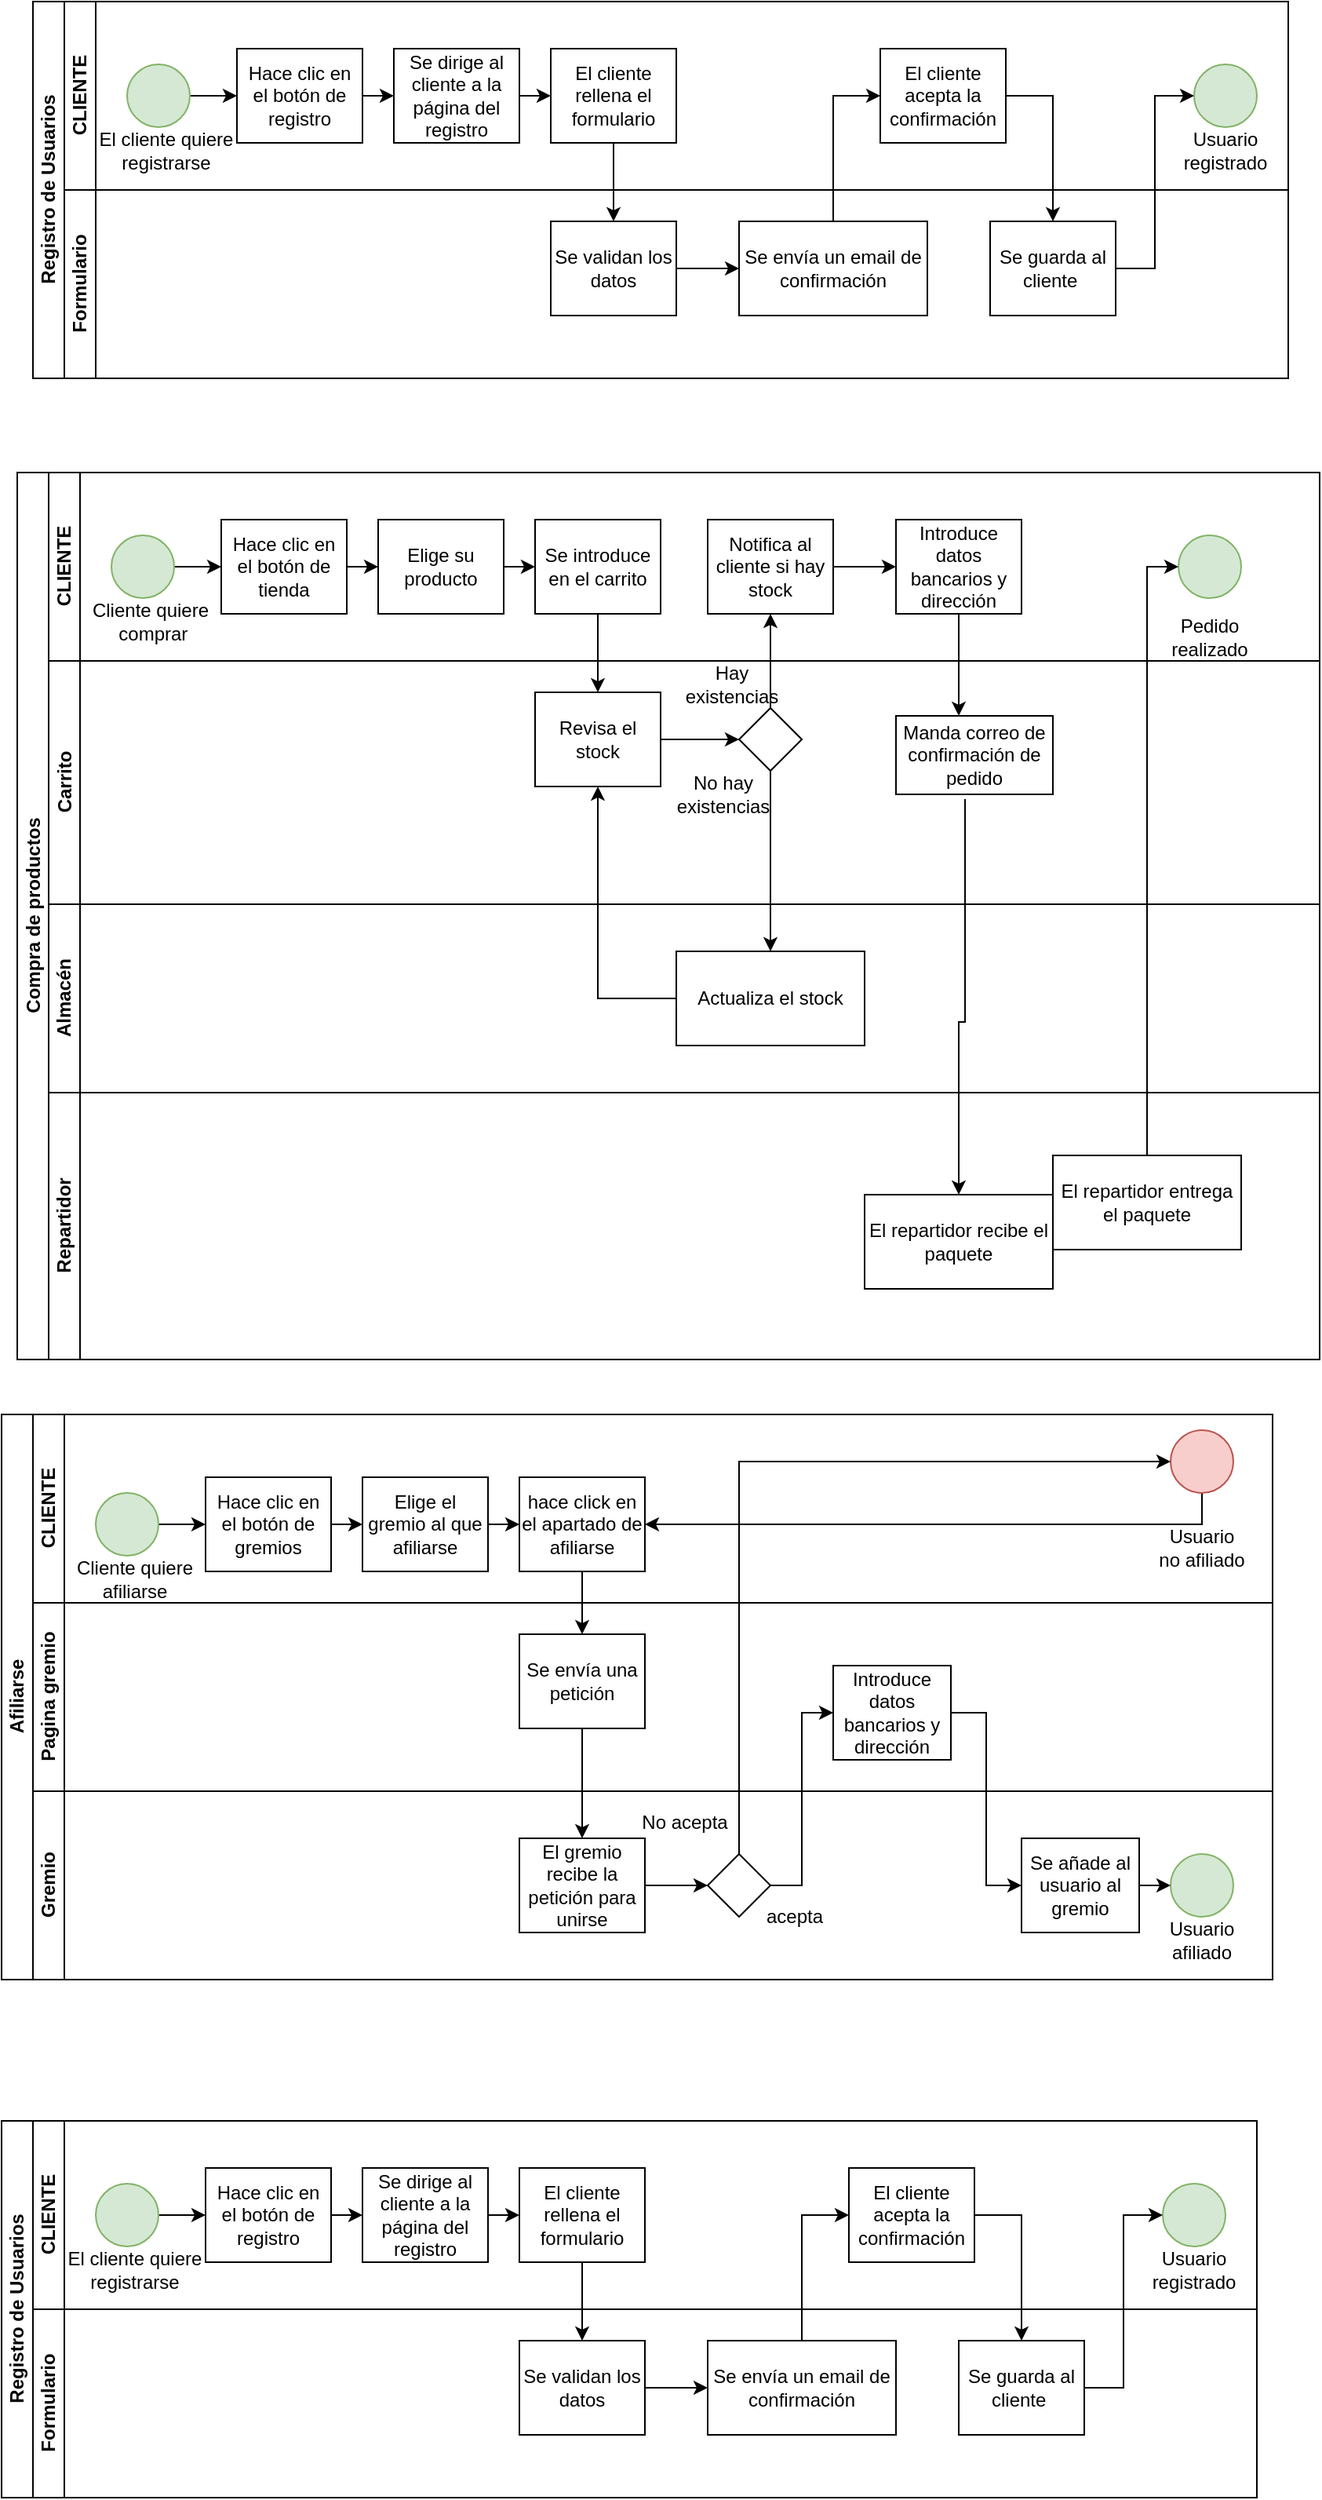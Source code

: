 <mxfile version="18.0.0" type="github"><diagram id="prtHgNgQTEPvFCAcTncT" name="Page-1"><mxGraphModel dx="1422" dy="794" grid="1" gridSize="10" guides="1" tooltips="1" connect="1" arrows="1" fold="1" page="1" pageScale="1" pageWidth="827" pageHeight="1169" math="0" shadow="0"><root><mxCell id="0"/><mxCell id="1" parent="0"/><mxCell id="dNxyNK7c78bLwvsdeMH5-19" value="Registro de Usuarios" style="swimlane;html=1;childLayout=stackLayout;resizeParent=1;resizeParentMax=0;horizontal=0;startSize=20;horizontalStack=0;" parent="1" vertex="1"><mxGeometry x="230" y="130" width="800" height="240" as="geometry"/></mxCell><mxCell id="dNxyNK7c78bLwvsdeMH5-20" value="CLIENTE" style="swimlane;html=1;startSize=20;horizontal=0;" parent="dNxyNK7c78bLwvsdeMH5-19" vertex="1"><mxGeometry x="20" width="780" height="120" as="geometry"/></mxCell><mxCell id="dNxyNK7c78bLwvsdeMH5-25" value="" style="edgeStyle=orthogonalEdgeStyle;rounded=0;orthogonalLoop=1;jettySize=auto;html=1;" parent="dNxyNK7c78bLwvsdeMH5-20" source="dNxyNK7c78bLwvsdeMH5-23" target="dNxyNK7c78bLwvsdeMH5-24" edge="1"><mxGeometry relative="1" as="geometry"/></mxCell><mxCell id="dNxyNK7c78bLwvsdeMH5-23" value="" style="ellipse;whiteSpace=wrap;html=1;fillColor=#d5e8d4;strokeColor=#82b366;" parent="dNxyNK7c78bLwvsdeMH5-20" vertex="1"><mxGeometry x="40" y="40" width="40" height="40" as="geometry"/></mxCell><mxCell id="OFvrjrvto7L5P3AwREQr-15" style="edgeStyle=orthogonalEdgeStyle;rounded=0;orthogonalLoop=1;jettySize=auto;html=1;exitX=1;exitY=0.5;exitDx=0;exitDy=0;entryX=0;entryY=0.5;entryDx=0;entryDy=0;" parent="dNxyNK7c78bLwvsdeMH5-20" source="dNxyNK7c78bLwvsdeMH5-24" target="OFvrjrvto7L5P3AwREQr-13" edge="1"><mxGeometry relative="1" as="geometry"/></mxCell><mxCell id="dNxyNK7c78bLwvsdeMH5-24" value="Hace clic en el botón de registro" style="rounded=0;whiteSpace=wrap;html=1;fontFamily=Helvetica;fontSize=12;fontColor=#000000;align=center;" parent="dNxyNK7c78bLwvsdeMH5-20" vertex="1"><mxGeometry x="110" y="30" width="80" height="60" as="geometry"/></mxCell><mxCell id="dNxyNK7c78bLwvsdeMH5-30" value="El cliente acepta la confirmación" style="rounded=0;whiteSpace=wrap;html=1;fontFamily=Helvetica;fontSize=12;fontColor=#000000;align=center;" parent="dNxyNK7c78bLwvsdeMH5-20" vertex="1"><mxGeometry x="520" y="30" width="80" height="60" as="geometry"/></mxCell><mxCell id="dNxyNK7c78bLwvsdeMH5-32" value="" style="ellipse;whiteSpace=wrap;html=1;fillColor=#d5e8d4;strokeColor=#82b366;" parent="dNxyNK7c78bLwvsdeMH5-20" vertex="1"><mxGeometry x="720" y="40" width="40" height="40" as="geometry"/></mxCell><mxCell id="OFvrjrvto7L5P3AwREQr-1" value="El cliente quiere registrarse" style="text;html=1;strokeColor=none;fillColor=none;align=center;verticalAlign=middle;whiteSpace=wrap;rounded=0;" parent="dNxyNK7c78bLwvsdeMH5-20" vertex="1"><mxGeometry x="10" y="80" width="110" height="30" as="geometry"/></mxCell><mxCell id="OFvrjrvto7L5P3AwREQr-3" value="Usuario registrado" style="text;html=1;strokeColor=none;fillColor=none;align=center;verticalAlign=middle;whiteSpace=wrap;rounded=0;" parent="dNxyNK7c78bLwvsdeMH5-20" vertex="1"><mxGeometry x="710" y="80" width="60" height="30" as="geometry"/></mxCell><mxCell id="OFvrjrvto7L5P3AwREQr-6" value="El cliente rellena el formulario" style="rounded=0;whiteSpace=wrap;html=1;fontFamily=Helvetica;fontSize=12;fontColor=#000000;align=center;" parent="dNxyNK7c78bLwvsdeMH5-20" vertex="1"><mxGeometry x="310" y="30" width="80" height="60" as="geometry"/></mxCell><mxCell id="OFvrjrvto7L5P3AwREQr-14" style="edgeStyle=orthogonalEdgeStyle;rounded=0;orthogonalLoop=1;jettySize=auto;html=1;exitX=1;exitY=0.5;exitDx=0;exitDy=0;entryX=0;entryY=0.5;entryDx=0;entryDy=0;" parent="dNxyNK7c78bLwvsdeMH5-20" source="OFvrjrvto7L5P3AwREQr-13" target="OFvrjrvto7L5P3AwREQr-6" edge="1"><mxGeometry relative="1" as="geometry"/></mxCell><mxCell id="OFvrjrvto7L5P3AwREQr-13" value="Se dirige al cliente a la página del registro" style="rounded=0;whiteSpace=wrap;html=1;fontFamily=Helvetica;fontSize=12;fontColor=#000000;align=center;" parent="dNxyNK7c78bLwvsdeMH5-20" vertex="1"><mxGeometry x="210" y="30" width="80" height="60" as="geometry"/></mxCell><mxCell id="dNxyNK7c78bLwvsdeMH5-21" value="Formulario" style="swimlane;html=1;startSize=20;horizontal=0;" parent="dNxyNK7c78bLwvsdeMH5-19" vertex="1"><mxGeometry x="20" y="120" width="780" height="120" as="geometry"/></mxCell><mxCell id="dNxyNK7c78bLwvsdeMH5-29" value="" style="edgeStyle=orthogonalEdgeStyle;rounded=0;orthogonalLoop=1;jettySize=auto;html=1;endArrow=classic;endFill=1;entryX=0;entryY=0.5;entryDx=0;entryDy=0;" parent="dNxyNK7c78bLwvsdeMH5-21" source="dNxyNK7c78bLwvsdeMH5-26" target="OFvrjrvto7L5P3AwREQr-2" edge="1"><mxGeometry relative="1" as="geometry"><mxPoint x="250" y="60" as="targetPoint"/><Array as="points"/></mxGeometry></mxCell><mxCell id="dNxyNK7c78bLwvsdeMH5-26" value="Se validan los datos" style="rounded=0;whiteSpace=wrap;html=1;fontFamily=Helvetica;fontSize=12;fontColor=#000000;align=center;" parent="dNxyNK7c78bLwvsdeMH5-21" vertex="1"><mxGeometry x="310" y="20" width="80" height="60" as="geometry"/></mxCell><mxCell id="OFvrjrvto7L5P3AwREQr-2" value="Se envía un email de confirmación" style="rounded=0;whiteSpace=wrap;html=1;" parent="dNxyNK7c78bLwvsdeMH5-21" vertex="1"><mxGeometry x="430" y="20" width="120" height="60" as="geometry"/></mxCell><mxCell id="OFvrjrvto7L5P3AwREQr-5" value="Se guarda al cliente&amp;nbsp;" style="rounded=0;whiteSpace=wrap;html=1;fontFamily=Helvetica;fontSize=12;fontColor=#000000;align=center;" parent="dNxyNK7c78bLwvsdeMH5-21" vertex="1"><mxGeometry x="590" y="20" width="80" height="60" as="geometry"/></mxCell><mxCell id="OFvrjrvto7L5P3AwREQr-11" style="edgeStyle=orthogonalEdgeStyle;rounded=0;orthogonalLoop=1;jettySize=auto;html=1;exitX=0.5;exitY=1;exitDx=0;exitDy=0;entryX=0.5;entryY=0;entryDx=0;entryDy=0;" parent="dNxyNK7c78bLwvsdeMH5-19" source="OFvrjrvto7L5P3AwREQr-6" target="dNxyNK7c78bLwvsdeMH5-26" edge="1"><mxGeometry relative="1" as="geometry"/></mxCell><mxCell id="OFvrjrvto7L5P3AwREQr-8" style="edgeStyle=orthogonalEdgeStyle;rounded=0;orthogonalLoop=1;jettySize=auto;html=1;exitX=1;exitY=0.5;exitDx=0;exitDy=0;entryX=0;entryY=0.5;entryDx=0;entryDy=0;" parent="dNxyNK7c78bLwvsdeMH5-19" source="OFvrjrvto7L5P3AwREQr-5" target="dNxyNK7c78bLwvsdeMH5-32" edge="1"><mxGeometry relative="1" as="geometry"/></mxCell><mxCell id="OFvrjrvto7L5P3AwREQr-16" style="edgeStyle=orthogonalEdgeStyle;rounded=0;orthogonalLoop=1;jettySize=auto;html=1;exitX=1;exitY=0.5;exitDx=0;exitDy=0;entryX=0.5;entryY=0;entryDx=0;entryDy=0;" parent="dNxyNK7c78bLwvsdeMH5-19" source="dNxyNK7c78bLwvsdeMH5-30" target="OFvrjrvto7L5P3AwREQr-5" edge="1"><mxGeometry relative="1" as="geometry"/></mxCell><mxCell id="OFvrjrvto7L5P3AwREQr-18" style="edgeStyle=orthogonalEdgeStyle;rounded=0;orthogonalLoop=1;jettySize=auto;html=1;exitX=0.5;exitY=0;exitDx=0;exitDy=0;entryX=0;entryY=0.5;entryDx=0;entryDy=0;" parent="dNxyNK7c78bLwvsdeMH5-19" source="OFvrjrvto7L5P3AwREQr-2" target="dNxyNK7c78bLwvsdeMH5-30" edge="1"><mxGeometry relative="1" as="geometry"/></mxCell><mxCell id="OFvrjrvto7L5P3AwREQr-19" value="Compra de productos" style="swimlane;html=1;childLayout=stackLayout;resizeParent=1;resizeParentMax=0;horizontal=0;startSize=20;horizontalStack=0;sketch=0;shadow=0;strokeWidth=1;" parent="1" vertex="1"><mxGeometry x="220" y="430" width="830" height="565" as="geometry"/></mxCell><mxCell id="OFvrjrvto7L5P3AwREQr-20" value="CLIENTE" style="swimlane;html=1;startSize=20;horizontal=0;sketch=0;shadow=0;strokeWidth=1;" parent="OFvrjrvto7L5P3AwREQr-19" vertex="1"><mxGeometry x="20" width="810" height="120" as="geometry"/></mxCell><mxCell id="OFvrjrvto7L5P3AwREQr-21" value="" style="edgeStyle=orthogonalEdgeStyle;rounded=0;orthogonalLoop=1;jettySize=auto;html=1;sketch=0;shadow=0;strokeWidth=1;" parent="OFvrjrvto7L5P3AwREQr-20" source="OFvrjrvto7L5P3AwREQr-22" target="OFvrjrvto7L5P3AwREQr-24" edge="1"><mxGeometry relative="1" as="geometry"/></mxCell><mxCell id="OFvrjrvto7L5P3AwREQr-22" value="" style="ellipse;whiteSpace=wrap;html=1;sketch=0;shadow=0;strokeWidth=1;fillColor=#d5e8d4;strokeColor=#82b366;" parent="OFvrjrvto7L5P3AwREQr-20" vertex="1"><mxGeometry x="40" y="40" width="40" height="40" as="geometry"/></mxCell><mxCell id="OFvrjrvto7L5P3AwREQr-23" style="edgeStyle=orthogonalEdgeStyle;rounded=0;orthogonalLoop=1;jettySize=auto;html=1;exitX=1;exitY=0.5;exitDx=0;exitDy=0;entryX=0;entryY=0.5;entryDx=0;entryDy=0;sketch=0;shadow=0;strokeWidth=1;" parent="OFvrjrvto7L5P3AwREQr-20" source="OFvrjrvto7L5P3AwREQr-24" target="OFvrjrvto7L5P3AwREQr-31" edge="1"><mxGeometry relative="1" as="geometry"/></mxCell><mxCell id="OFvrjrvto7L5P3AwREQr-24" value="Hace clic en el botón de tienda" style="rounded=0;whiteSpace=wrap;html=1;fontFamily=Helvetica;fontSize=12;fontColor=#000000;align=center;sketch=0;shadow=0;strokeWidth=1;" parent="OFvrjrvto7L5P3AwREQr-20" vertex="1"><mxGeometry x="110" y="30" width="80" height="60" as="geometry"/></mxCell><mxCell id="OFvrjrvto7L5P3AwREQr-54" style="edgeStyle=orthogonalEdgeStyle;rounded=0;orthogonalLoop=1;jettySize=auto;html=1;entryX=0;entryY=0.5;entryDx=0;entryDy=0;sketch=0;shadow=0;strokeWidth=1;" parent="OFvrjrvto7L5P3AwREQr-20" source="OFvrjrvto7L5P3AwREQr-25" target="OFvrjrvto7L5P3AwREQr-53" edge="1"><mxGeometry relative="1" as="geometry"/></mxCell><mxCell id="OFvrjrvto7L5P3AwREQr-25" value="Notifica al cliente si hay stock" style="rounded=0;whiteSpace=wrap;html=1;fontFamily=Helvetica;fontSize=12;fontColor=#000000;align=center;sketch=0;shadow=0;strokeWidth=1;" parent="OFvrjrvto7L5P3AwREQr-20" vertex="1"><mxGeometry x="420" y="30" width="80" height="60" as="geometry"/></mxCell><mxCell id="OFvrjrvto7L5P3AwREQr-26" value="" style="ellipse;whiteSpace=wrap;html=1;sketch=0;shadow=0;strokeWidth=1;fillColor=#d5e8d4;strokeColor=#82b366;" parent="OFvrjrvto7L5P3AwREQr-20" vertex="1"><mxGeometry x="720" y="40" width="40" height="40" as="geometry"/></mxCell><mxCell id="OFvrjrvto7L5P3AwREQr-27" value="Cliente quiere&lt;br&gt;&amp;nbsp;comprar" style="text;html=1;strokeColor=none;fillColor=none;align=center;verticalAlign=middle;whiteSpace=wrap;rounded=0;sketch=0;shadow=0;strokeWidth=1;" parent="OFvrjrvto7L5P3AwREQr-20" vertex="1"><mxGeometry x="10" y="80" width="110" height="30" as="geometry"/></mxCell><mxCell id="OFvrjrvto7L5P3AwREQr-28" value="Pedido realizado" style="text;html=1;strokeColor=none;fillColor=none;align=center;verticalAlign=middle;whiteSpace=wrap;rounded=0;sketch=0;shadow=0;strokeWidth=1;" parent="OFvrjrvto7L5P3AwREQr-20" vertex="1"><mxGeometry x="710" y="90" width="60" height="30" as="geometry"/></mxCell><mxCell id="OFvrjrvto7L5P3AwREQr-29" value="Se introduce en el carrito" style="rounded=0;whiteSpace=wrap;html=1;fontFamily=Helvetica;fontSize=12;fontColor=#000000;align=center;sketch=0;shadow=0;strokeWidth=1;" parent="OFvrjrvto7L5P3AwREQr-20" vertex="1"><mxGeometry x="310" y="30" width="80" height="60" as="geometry"/></mxCell><mxCell id="OFvrjrvto7L5P3AwREQr-30" style="edgeStyle=orthogonalEdgeStyle;rounded=0;orthogonalLoop=1;jettySize=auto;html=1;exitX=1;exitY=0.5;exitDx=0;exitDy=0;entryX=0;entryY=0.5;entryDx=0;entryDy=0;sketch=0;shadow=0;strokeWidth=1;" parent="OFvrjrvto7L5P3AwREQr-20" source="OFvrjrvto7L5P3AwREQr-31" target="OFvrjrvto7L5P3AwREQr-29" edge="1"><mxGeometry relative="1" as="geometry"/></mxCell><mxCell id="OFvrjrvto7L5P3AwREQr-31" value="Elige su producto" style="rounded=0;whiteSpace=wrap;html=1;fontFamily=Helvetica;fontSize=12;fontColor=#000000;align=center;sketch=0;shadow=0;strokeWidth=1;" parent="OFvrjrvto7L5P3AwREQr-20" vertex="1"><mxGeometry x="210" y="30" width="80" height="60" as="geometry"/></mxCell><mxCell id="OFvrjrvto7L5P3AwREQr-53" value="Introduce datos bancarios y dirección" style="rounded=0;whiteSpace=wrap;html=1;sketch=0;shadow=0;strokeWidth=1;" parent="OFvrjrvto7L5P3AwREQr-20" vertex="1"><mxGeometry x="540" y="30" width="80" height="60" as="geometry"/></mxCell><mxCell id="OFvrjrvto7L5P3AwREQr-41" value="Carrito" style="swimlane;html=1;startSize=20;horizontal=0;sketch=0;shadow=0;strokeWidth=1;" parent="OFvrjrvto7L5P3AwREQr-19" vertex="1"><mxGeometry x="20" y="120" width="810" height="155" as="geometry"/></mxCell><mxCell id="OFvrjrvto7L5P3AwREQr-49" style="edgeStyle=orthogonalEdgeStyle;rounded=0;orthogonalLoop=1;jettySize=auto;html=1;entryX=0;entryY=0.5;entryDx=0;entryDy=0;sketch=0;shadow=0;strokeWidth=1;" parent="OFvrjrvto7L5P3AwREQr-41" source="OFvrjrvto7L5P3AwREQr-43" target="OFvrjrvto7L5P3AwREQr-48" edge="1"><mxGeometry relative="1" as="geometry"/></mxCell><mxCell id="OFvrjrvto7L5P3AwREQr-43" value="Revisa el stock" style="rounded=0;whiteSpace=wrap;html=1;fontFamily=Helvetica;fontSize=12;fontColor=#000000;align=center;sketch=0;shadow=0;strokeWidth=1;" parent="OFvrjrvto7L5P3AwREQr-41" vertex="1"><mxGeometry x="310" y="20" width="80" height="60" as="geometry"/></mxCell><mxCell id="OFvrjrvto7L5P3AwREQr-48" value="" style="rhombus;whiteSpace=wrap;html=1;sketch=0;shadow=0;strokeWidth=1;" parent="OFvrjrvto7L5P3AwREQr-41" vertex="1"><mxGeometry x="440" y="30" width="40" height="40" as="geometry"/></mxCell><mxCell id="OFvrjrvto7L5P3AwREQr-55" value="Manda correo de confirmación de pedido" style="rounded=0;whiteSpace=wrap;html=1;sketch=0;shadow=0;strokeWidth=1;" parent="OFvrjrvto7L5P3AwREQr-41" vertex="1"><mxGeometry x="540" y="35" width="100" height="50" as="geometry"/></mxCell><mxCell id="_csVhr9UWHXEVKW7v5v0-3" value="Hay &lt;br&gt;existencias" style="text;html=1;align=center;verticalAlign=middle;resizable=0;points=[];autosize=1;strokeColor=none;fillColor=none;sketch=0;shadow=0;strokeWidth=1;" vertex="1" parent="OFvrjrvto7L5P3AwREQr-41"><mxGeometry x="400" width="70" height="30" as="geometry"/></mxCell><mxCell id="_csVhr9UWHXEVKW7v5v0-4" value="No hay&lt;br&gt;existencias" style="text;html=1;strokeColor=none;fillColor=none;align=center;verticalAlign=middle;whiteSpace=wrap;rounded=0;sketch=0;shadow=0;strokeWidth=1;" vertex="1" parent="OFvrjrvto7L5P3AwREQr-41"><mxGeometry x="400" y="70" width="60" height="30" as="geometry"/></mxCell><mxCell id="_csVhr9UWHXEVKW7v5v0-1" value="Almacén" style="swimlane;html=1;startSize=20;horizontal=0;sketch=0;shadow=0;strokeWidth=1;" vertex="1" parent="OFvrjrvto7L5P3AwREQr-19"><mxGeometry x="20" y="275" width="810" height="120" as="geometry"/></mxCell><mxCell id="OFvrjrvto7L5P3AwREQr-35" value="Actualiza el stock" style="rounded=0;whiteSpace=wrap;html=1;sketch=0;shadow=0;strokeWidth=1;" parent="_csVhr9UWHXEVKW7v5v0-1" vertex="1"><mxGeometry x="400" y="30" width="120" height="60" as="geometry"/></mxCell><mxCell id="OFvrjrvto7L5P3AwREQr-47" style="edgeStyle=orthogonalEdgeStyle;rounded=0;orthogonalLoop=1;jettySize=auto;html=1;exitX=0.5;exitY=1;exitDx=0;exitDy=0;entryX=0.5;entryY=0;entryDx=0;entryDy=0;sketch=0;shadow=0;strokeWidth=1;" parent="OFvrjrvto7L5P3AwREQr-19" source="OFvrjrvto7L5P3AwREQr-29" target="OFvrjrvto7L5P3AwREQr-43" edge="1"><mxGeometry relative="1" as="geometry"/></mxCell><mxCell id="OFvrjrvto7L5P3AwREQr-51" style="edgeStyle=orthogonalEdgeStyle;rounded=0;orthogonalLoop=1;jettySize=auto;html=1;entryX=0.5;entryY=1;entryDx=0;entryDy=0;sketch=0;shadow=0;strokeWidth=1;" parent="OFvrjrvto7L5P3AwREQr-19" source="OFvrjrvto7L5P3AwREQr-48" target="OFvrjrvto7L5P3AwREQr-25" edge="1"><mxGeometry relative="1" as="geometry"/></mxCell><mxCell id="OFvrjrvto7L5P3AwREQr-52" style="edgeStyle=orthogonalEdgeStyle;rounded=0;orthogonalLoop=1;jettySize=auto;html=1;entryX=0.5;entryY=0;entryDx=0;entryDy=0;sketch=0;shadow=0;strokeWidth=1;" parent="OFvrjrvto7L5P3AwREQr-19" source="OFvrjrvto7L5P3AwREQr-48" target="OFvrjrvto7L5P3AwREQr-35" edge="1"><mxGeometry relative="1" as="geometry"><mxPoint x="480" y="230" as="targetPoint"/></mxGeometry></mxCell><mxCell id="OFvrjrvto7L5P3AwREQr-56" style="edgeStyle=orthogonalEdgeStyle;rounded=0;orthogonalLoop=1;jettySize=auto;html=1;entryX=0.4;entryY=0;entryDx=0;entryDy=0;entryPerimeter=0;sketch=0;shadow=0;strokeWidth=1;" parent="OFvrjrvto7L5P3AwREQr-19" source="OFvrjrvto7L5P3AwREQr-53" target="OFvrjrvto7L5P3AwREQr-55" edge="1"><mxGeometry relative="1" as="geometry"/></mxCell><mxCell id="_csVhr9UWHXEVKW7v5v0-6" style="edgeStyle=orthogonalEdgeStyle;rounded=0;orthogonalLoop=1;jettySize=auto;html=1;exitX=0.44;exitY=1.06;exitDx=0;exitDy=0;exitPerimeter=0;sketch=0;shadow=0;strokeWidth=1;entryX=0.5;entryY=0;entryDx=0;entryDy=0;" edge="1" parent="OFvrjrvto7L5P3AwREQr-19" source="OFvrjrvto7L5P3AwREQr-55" target="_csVhr9UWHXEVKW7v5v0-5"><mxGeometry relative="1" as="geometry"><mxPoint x="520" y="460" as="targetPoint"/><Array as="points"><mxPoint x="604" y="350"/><mxPoint x="600" y="350"/><mxPoint x="600" y="450"/></Array></mxGeometry></mxCell><mxCell id="_csVhr9UWHXEVKW7v5v0-11" style="edgeStyle=orthogonalEdgeStyle;rounded=0;orthogonalLoop=1;jettySize=auto;html=1;exitX=0.5;exitY=0;exitDx=0;exitDy=0;entryX=0;entryY=0.5;entryDx=0;entryDy=0;sketch=0;shadow=0;strokeWidth=1;" edge="1" parent="OFvrjrvto7L5P3AwREQr-19" source="_csVhr9UWHXEVKW7v5v0-7" target="OFvrjrvto7L5P3AwREQr-26"><mxGeometry relative="1" as="geometry"/></mxCell><mxCell id="_csVhr9UWHXEVKW7v5v0-13" style="edgeStyle=orthogonalEdgeStyle;rounded=0;orthogonalLoop=1;jettySize=auto;html=1;exitX=0;exitY=0.5;exitDx=0;exitDy=0;entryX=0.5;entryY=1;entryDx=0;entryDy=0;sketch=0;shadow=0;strokeWidth=1;" edge="1" parent="OFvrjrvto7L5P3AwREQr-19" source="OFvrjrvto7L5P3AwREQr-35" target="OFvrjrvto7L5P3AwREQr-43"><mxGeometry relative="1" as="geometry"/></mxCell><mxCell id="OFvrjrvto7L5P3AwREQr-32" value="Repartidor" style="swimlane;html=1;startSize=20;horizontal=0;sketch=0;shadow=0;strokeWidth=1;" parent="OFvrjrvto7L5P3AwREQr-19" vertex="1"><mxGeometry x="20" y="395" width="810" height="170" as="geometry"/></mxCell><mxCell id="_csVhr9UWHXEVKW7v5v0-8" style="edgeStyle=orthogonalEdgeStyle;rounded=0;orthogonalLoop=1;jettySize=auto;html=1;exitX=1;exitY=0.5;exitDx=0;exitDy=0;entryX=0;entryY=0.5;entryDx=0;entryDy=0;sketch=0;shadow=0;strokeWidth=1;" edge="1" parent="OFvrjrvto7L5P3AwREQr-32" source="_csVhr9UWHXEVKW7v5v0-5" target="_csVhr9UWHXEVKW7v5v0-7"><mxGeometry relative="1" as="geometry"/></mxCell><mxCell id="_csVhr9UWHXEVKW7v5v0-5" value="El repartidor recibe el paquete" style="rounded=0;whiteSpace=wrap;html=1;sketch=0;shadow=0;strokeWidth=1;" vertex="1" parent="OFvrjrvto7L5P3AwREQr-32"><mxGeometry x="520" y="65" width="120" height="60" as="geometry"/></mxCell><mxCell id="_csVhr9UWHXEVKW7v5v0-7" value="El repartidor entrega el paquete" style="rounded=0;whiteSpace=wrap;html=1;sketch=0;shadow=0;strokeWidth=1;" vertex="1" parent="OFvrjrvto7L5P3AwREQr-32"><mxGeometry x="640" y="40" width="120" height="60" as="geometry"/></mxCell><mxCell id="_csVhr9UWHXEVKW7v5v0-14" value="Afiliarse" style="swimlane;html=1;childLayout=stackLayout;resizeParent=1;resizeParentMax=0;horizontal=0;startSize=20;horizontalStack=0;" vertex="1" parent="1"><mxGeometry x="210" y="1030" width="810" height="360" as="geometry"/></mxCell><mxCell id="_csVhr9UWHXEVKW7v5v0-15" value="CLIENTE" style="swimlane;html=1;startSize=20;horizontal=0;" vertex="1" parent="_csVhr9UWHXEVKW7v5v0-14"><mxGeometry x="20" width="790" height="120" as="geometry"/></mxCell><mxCell id="_csVhr9UWHXEVKW7v5v0-16" value="" style="edgeStyle=orthogonalEdgeStyle;rounded=0;orthogonalLoop=1;jettySize=auto;html=1;" edge="1" parent="_csVhr9UWHXEVKW7v5v0-15" source="_csVhr9UWHXEVKW7v5v0-17" target="_csVhr9UWHXEVKW7v5v0-19"><mxGeometry relative="1" as="geometry"/></mxCell><mxCell id="_csVhr9UWHXEVKW7v5v0-17" value="" style="ellipse;whiteSpace=wrap;html=1;fillColor=#d5e8d4;strokeColor=#82b366;" vertex="1" parent="_csVhr9UWHXEVKW7v5v0-15"><mxGeometry x="40" y="50" width="40" height="40" as="geometry"/></mxCell><mxCell id="_csVhr9UWHXEVKW7v5v0-18" style="edgeStyle=orthogonalEdgeStyle;rounded=0;orthogonalLoop=1;jettySize=auto;html=1;exitX=1;exitY=0.5;exitDx=0;exitDy=0;entryX=0;entryY=0.5;entryDx=0;entryDy=0;" edge="1" parent="_csVhr9UWHXEVKW7v5v0-15" source="_csVhr9UWHXEVKW7v5v0-19" target="_csVhr9UWHXEVKW7v5v0-27"><mxGeometry relative="1" as="geometry"/></mxCell><mxCell id="_csVhr9UWHXEVKW7v5v0-19" value="Hace clic en el botón de gremios" style="rounded=0;whiteSpace=wrap;html=1;fontFamily=Helvetica;fontSize=12;fontColor=#000000;align=center;" vertex="1" parent="_csVhr9UWHXEVKW7v5v0-15"><mxGeometry x="110" y="40" width="80" height="60" as="geometry"/></mxCell><mxCell id="_csVhr9UWHXEVKW7v5v0-23" value="Cliente quiere afiliarse" style="text;html=1;strokeColor=none;fillColor=none;align=center;verticalAlign=middle;whiteSpace=wrap;rounded=0;" vertex="1" parent="_csVhr9UWHXEVKW7v5v0-15"><mxGeometry x="10" y="90" width="110" height="30" as="geometry"/></mxCell><mxCell id="_csVhr9UWHXEVKW7v5v0-25" value="hace click en el apartado de afiliarse" style="rounded=0;whiteSpace=wrap;html=1;fontFamily=Helvetica;fontSize=12;fontColor=#000000;align=center;" vertex="1" parent="_csVhr9UWHXEVKW7v5v0-15"><mxGeometry x="310" y="40" width="80" height="60" as="geometry"/></mxCell><mxCell id="_csVhr9UWHXEVKW7v5v0-26" style="edgeStyle=orthogonalEdgeStyle;rounded=0;orthogonalLoop=1;jettySize=auto;html=1;exitX=1;exitY=0.5;exitDx=0;exitDy=0;entryX=0;entryY=0.5;entryDx=0;entryDy=0;" edge="1" parent="_csVhr9UWHXEVKW7v5v0-15" source="_csVhr9UWHXEVKW7v5v0-27" target="_csVhr9UWHXEVKW7v5v0-25"><mxGeometry relative="1" as="geometry"/></mxCell><mxCell id="_csVhr9UWHXEVKW7v5v0-27" value="Elige el gremio al que afiliarse" style="rounded=0;whiteSpace=wrap;html=1;fontFamily=Helvetica;fontSize=12;fontColor=#000000;align=center;" vertex="1" parent="_csVhr9UWHXEVKW7v5v0-15"><mxGeometry x="210" y="40" width="80" height="60" as="geometry"/></mxCell><mxCell id="_csVhr9UWHXEVKW7v5v0-74" style="edgeStyle=orthogonalEdgeStyle;rounded=0;sketch=0;orthogonalLoop=1;jettySize=auto;html=1;exitX=0.5;exitY=1;exitDx=0;exitDy=0;entryX=1;entryY=0.5;entryDx=0;entryDy=0;shadow=0;strokeWidth=1;" edge="1" parent="_csVhr9UWHXEVKW7v5v0-15" source="_csVhr9UWHXEVKW7v5v0-61" target="_csVhr9UWHXEVKW7v5v0-25"><mxGeometry relative="1" as="geometry"/></mxCell><mxCell id="_csVhr9UWHXEVKW7v5v0-61" value="" style="ellipse;whiteSpace=wrap;html=1;fillColor=#f8cecc;strokeColor=#b85450;" vertex="1" parent="_csVhr9UWHXEVKW7v5v0-15"><mxGeometry x="725" y="10" width="40" height="40" as="geometry"/></mxCell><mxCell id="_csVhr9UWHXEVKW7v5v0-62" value="Usuario&lt;br&gt;no afiliado" style="text;html=1;strokeColor=none;fillColor=none;align=center;verticalAlign=middle;whiteSpace=wrap;rounded=0;" vertex="1" parent="_csVhr9UWHXEVKW7v5v0-15"><mxGeometry x="715" y="70" width="60" height="30" as="geometry"/></mxCell><mxCell id="_csVhr9UWHXEVKW7v5v0-29" value="Pagina gremio" style="swimlane;html=1;startSize=20;horizontal=0;" vertex="1" parent="_csVhr9UWHXEVKW7v5v0-14"><mxGeometry x="20" y="120" width="790" height="120" as="geometry"/></mxCell><mxCell id="_csVhr9UWHXEVKW7v5v0-31" value="Se envía una petición" style="rounded=0;whiteSpace=wrap;html=1;fontFamily=Helvetica;fontSize=12;fontColor=#000000;align=center;" vertex="1" parent="_csVhr9UWHXEVKW7v5v0-29"><mxGeometry x="310" y="20" width="80" height="60" as="geometry"/></mxCell><mxCell id="_csVhr9UWHXEVKW7v5v0-72" value="Introduce datos bancarios y dirección" style="rounded=0;whiteSpace=wrap;html=1;" vertex="1" parent="_csVhr9UWHXEVKW7v5v0-29"><mxGeometry x="510" y="40" width="75" height="60" as="geometry"/></mxCell><mxCell id="_csVhr9UWHXEVKW7v5v0-36" value="Gremio" style="swimlane;html=1;startSize=20;horizontal=0;" vertex="1" parent="_csVhr9UWHXEVKW7v5v0-14"><mxGeometry x="20" y="240" width="790" height="120" as="geometry"/></mxCell><mxCell id="_csVhr9UWHXEVKW7v5v0-37" value="Se añade al usuario al gremio" style="rounded=0;whiteSpace=wrap;html=1;" vertex="1" parent="_csVhr9UWHXEVKW7v5v0-36"><mxGeometry x="630" y="30" width="75" height="60" as="geometry"/></mxCell><mxCell id="_csVhr9UWHXEVKW7v5v0-22" value="" style="ellipse;whiteSpace=wrap;html=1;fillColor=#d5e8d4;strokeColor=#82b366;" vertex="1" parent="_csVhr9UWHXEVKW7v5v0-36"><mxGeometry x="725" y="40" width="40" height="40" as="geometry"/></mxCell><mxCell id="_csVhr9UWHXEVKW7v5v0-24" value="Usuario afiliado" style="text;html=1;strokeColor=none;fillColor=none;align=center;verticalAlign=middle;whiteSpace=wrap;rounded=0;" vertex="1" parent="_csVhr9UWHXEVKW7v5v0-36"><mxGeometry x="715" y="80" width="60" height="30" as="geometry"/></mxCell><mxCell id="_csVhr9UWHXEVKW7v5v0-52" value="El gremio recibe la petición para unirse" style="rounded=0;whiteSpace=wrap;html=1;fontFamily=Helvetica;fontSize=12;fontColor=#000000;align=center;" vertex="1" parent="_csVhr9UWHXEVKW7v5v0-36"><mxGeometry x="310" y="30" width="80" height="60" as="geometry"/></mxCell><mxCell id="_csVhr9UWHXEVKW7v5v0-56" value="" style="rhombus;whiteSpace=wrap;html=1;sketch=0;shadow=0;strokeWidth=1;" vertex="1" parent="_csVhr9UWHXEVKW7v5v0-36"><mxGeometry x="430" y="40" width="40" height="40" as="geometry"/></mxCell><mxCell id="_csVhr9UWHXEVKW7v5v0-58" style="edgeStyle=orthogonalEdgeStyle;rounded=0;sketch=0;orthogonalLoop=1;jettySize=auto;html=1;exitX=1;exitY=0.5;exitDx=0;exitDy=0;entryX=0;entryY=0.5;entryDx=0;entryDy=0;shadow=0;strokeWidth=1;" edge="1" parent="_csVhr9UWHXEVKW7v5v0-36" source="_csVhr9UWHXEVKW7v5v0-52" target="_csVhr9UWHXEVKW7v5v0-56"><mxGeometry relative="1" as="geometry"/></mxCell><mxCell id="_csVhr9UWHXEVKW7v5v0-65" value="No acepta" style="text;html=1;align=center;verticalAlign=middle;resizable=0;points=[];autosize=1;strokeColor=none;fillColor=none;" vertex="1" parent="_csVhr9UWHXEVKW7v5v0-36"><mxGeometry x="380" y="10" width="70" height="20" as="geometry"/></mxCell><mxCell id="_csVhr9UWHXEVKW7v5v0-67" value="acepta" style="text;html=1;align=center;verticalAlign=middle;resizable=0;points=[];autosize=1;strokeColor=none;fillColor=none;" vertex="1" parent="_csVhr9UWHXEVKW7v5v0-36"><mxGeometry x="460" y="70" width="50" height="20" as="geometry"/></mxCell><mxCell id="_csVhr9UWHXEVKW7v5v0-68" style="edgeStyle=orthogonalEdgeStyle;rounded=0;sketch=0;orthogonalLoop=1;jettySize=auto;html=1;exitX=1;exitY=0.5;exitDx=0;exitDy=0;shadow=0;strokeWidth=1;entryX=0;entryY=0.5;entryDx=0;entryDy=0;" edge="1" parent="_csVhr9UWHXEVKW7v5v0-36" source="_csVhr9UWHXEVKW7v5v0-37" target="_csVhr9UWHXEVKW7v5v0-22"><mxGeometry relative="1" as="geometry"><mxPoint x="710" y="40" as="targetPoint"/></mxGeometry></mxCell><mxCell id="_csVhr9UWHXEVKW7v5v0-38" style="edgeStyle=orthogonalEdgeStyle;rounded=0;orthogonalLoop=1;jettySize=auto;html=1;exitX=0.5;exitY=1;exitDx=0;exitDy=0;entryX=0.5;entryY=0;entryDx=0;entryDy=0;" edge="1" parent="_csVhr9UWHXEVKW7v5v0-14" source="_csVhr9UWHXEVKW7v5v0-25" target="_csVhr9UWHXEVKW7v5v0-31"><mxGeometry relative="1" as="geometry"/></mxCell><mxCell id="_csVhr9UWHXEVKW7v5v0-59" style="edgeStyle=orthogonalEdgeStyle;rounded=0;sketch=0;orthogonalLoop=1;jettySize=auto;html=1;exitX=0.5;exitY=0;exitDx=0;exitDy=0;shadow=0;strokeWidth=1;entryX=0;entryY=0.5;entryDx=0;entryDy=0;" edge="1" parent="_csVhr9UWHXEVKW7v5v0-14" source="_csVhr9UWHXEVKW7v5v0-56" target="_csVhr9UWHXEVKW7v5v0-61"><mxGeometry relative="1" as="geometry"><mxPoint x="570" y="60" as="targetPoint"/></mxGeometry></mxCell><mxCell id="_csVhr9UWHXEVKW7v5v0-63" style="edgeStyle=orthogonalEdgeStyle;rounded=0;sketch=0;orthogonalLoop=1;jettySize=auto;html=1;exitX=0.5;exitY=1;exitDx=0;exitDy=0;shadow=0;strokeWidth=1;" edge="1" parent="_csVhr9UWHXEVKW7v5v0-14" source="_csVhr9UWHXEVKW7v5v0-31" target="_csVhr9UWHXEVKW7v5v0-52"><mxGeometry relative="1" as="geometry"/></mxCell><mxCell id="_csVhr9UWHXEVKW7v5v0-73" style="edgeStyle=orthogonalEdgeStyle;rounded=0;sketch=0;orthogonalLoop=1;jettySize=auto;html=1;entryX=0;entryY=0.5;entryDx=0;entryDy=0;shadow=0;strokeWidth=1;" edge="1" parent="_csVhr9UWHXEVKW7v5v0-14" source="_csVhr9UWHXEVKW7v5v0-72" target="_csVhr9UWHXEVKW7v5v0-37"><mxGeometry relative="1" as="geometry"/></mxCell><mxCell id="_csVhr9UWHXEVKW7v5v0-71" style="edgeStyle=orthogonalEdgeStyle;rounded=0;sketch=0;orthogonalLoop=1;jettySize=auto;html=1;shadow=0;strokeWidth=1;entryX=0;entryY=0.5;entryDx=0;entryDy=0;" edge="1" parent="_csVhr9UWHXEVKW7v5v0-14" source="_csVhr9UWHXEVKW7v5v0-56" target="_csVhr9UWHXEVKW7v5v0-72"><mxGeometry relative="1" as="geometry"><mxPoint x="530" y="300" as="targetPoint"/></mxGeometry></mxCell><mxCell id="_csVhr9UWHXEVKW7v5v0-75" value="Registro de Usuarios" style="swimlane;html=1;childLayout=stackLayout;resizeParent=1;resizeParentMax=0;horizontal=0;startSize=20;horizontalStack=0;" vertex="1" parent="1"><mxGeometry x="210" y="1480" width="800" height="240" as="geometry"/></mxCell><mxCell id="_csVhr9UWHXEVKW7v5v0-76" value="CLIENTE" style="swimlane;html=1;startSize=20;horizontal=0;" vertex="1" parent="_csVhr9UWHXEVKW7v5v0-75"><mxGeometry x="20" width="780" height="120" as="geometry"/></mxCell><mxCell id="_csVhr9UWHXEVKW7v5v0-77" value="" style="edgeStyle=orthogonalEdgeStyle;rounded=0;orthogonalLoop=1;jettySize=auto;html=1;" edge="1" parent="_csVhr9UWHXEVKW7v5v0-76" source="_csVhr9UWHXEVKW7v5v0-78" target="_csVhr9UWHXEVKW7v5v0-80"><mxGeometry relative="1" as="geometry"/></mxCell><mxCell id="_csVhr9UWHXEVKW7v5v0-78" value="" style="ellipse;whiteSpace=wrap;html=1;fillColor=#d5e8d4;strokeColor=#82b366;" vertex="1" parent="_csVhr9UWHXEVKW7v5v0-76"><mxGeometry x="40" y="40" width="40" height="40" as="geometry"/></mxCell><mxCell id="_csVhr9UWHXEVKW7v5v0-79" style="edgeStyle=orthogonalEdgeStyle;rounded=0;orthogonalLoop=1;jettySize=auto;html=1;exitX=1;exitY=0.5;exitDx=0;exitDy=0;entryX=0;entryY=0.5;entryDx=0;entryDy=0;" edge="1" parent="_csVhr9UWHXEVKW7v5v0-76" source="_csVhr9UWHXEVKW7v5v0-80" target="_csVhr9UWHXEVKW7v5v0-87"><mxGeometry relative="1" as="geometry"/></mxCell><mxCell id="_csVhr9UWHXEVKW7v5v0-80" value="Hace clic en el botón de registro" style="rounded=0;whiteSpace=wrap;html=1;fontFamily=Helvetica;fontSize=12;fontColor=#000000;align=center;" vertex="1" parent="_csVhr9UWHXEVKW7v5v0-76"><mxGeometry x="110" y="30" width="80" height="60" as="geometry"/></mxCell><mxCell id="_csVhr9UWHXEVKW7v5v0-81" value="El cliente acepta la confirmación" style="rounded=0;whiteSpace=wrap;html=1;fontFamily=Helvetica;fontSize=12;fontColor=#000000;align=center;" vertex="1" parent="_csVhr9UWHXEVKW7v5v0-76"><mxGeometry x="520" y="30" width="80" height="60" as="geometry"/></mxCell><mxCell id="_csVhr9UWHXEVKW7v5v0-82" value="" style="ellipse;whiteSpace=wrap;html=1;fillColor=#d5e8d4;strokeColor=#82b366;" vertex="1" parent="_csVhr9UWHXEVKW7v5v0-76"><mxGeometry x="720" y="40" width="40" height="40" as="geometry"/></mxCell><mxCell id="_csVhr9UWHXEVKW7v5v0-83" value="El cliente quiere registrarse" style="text;html=1;strokeColor=none;fillColor=none;align=center;verticalAlign=middle;whiteSpace=wrap;rounded=0;" vertex="1" parent="_csVhr9UWHXEVKW7v5v0-76"><mxGeometry x="10" y="80" width="110" height="30" as="geometry"/></mxCell><mxCell id="_csVhr9UWHXEVKW7v5v0-84" value="Usuario registrado" style="text;html=1;strokeColor=none;fillColor=none;align=center;verticalAlign=middle;whiteSpace=wrap;rounded=0;" vertex="1" parent="_csVhr9UWHXEVKW7v5v0-76"><mxGeometry x="710" y="80" width="60" height="30" as="geometry"/></mxCell><mxCell id="_csVhr9UWHXEVKW7v5v0-85" value="El cliente rellena el formulario" style="rounded=0;whiteSpace=wrap;html=1;fontFamily=Helvetica;fontSize=12;fontColor=#000000;align=center;" vertex="1" parent="_csVhr9UWHXEVKW7v5v0-76"><mxGeometry x="310" y="30" width="80" height="60" as="geometry"/></mxCell><mxCell id="_csVhr9UWHXEVKW7v5v0-86" style="edgeStyle=orthogonalEdgeStyle;rounded=0;orthogonalLoop=1;jettySize=auto;html=1;exitX=1;exitY=0.5;exitDx=0;exitDy=0;entryX=0;entryY=0.5;entryDx=0;entryDy=0;" edge="1" parent="_csVhr9UWHXEVKW7v5v0-76" source="_csVhr9UWHXEVKW7v5v0-87" target="_csVhr9UWHXEVKW7v5v0-85"><mxGeometry relative="1" as="geometry"/></mxCell><mxCell id="_csVhr9UWHXEVKW7v5v0-87" value="Se dirige al cliente a la página del registro" style="rounded=0;whiteSpace=wrap;html=1;fontFamily=Helvetica;fontSize=12;fontColor=#000000;align=center;" vertex="1" parent="_csVhr9UWHXEVKW7v5v0-76"><mxGeometry x="210" y="30" width="80" height="60" as="geometry"/></mxCell><mxCell id="_csVhr9UWHXEVKW7v5v0-88" value="Formulario" style="swimlane;html=1;startSize=20;horizontal=0;" vertex="1" parent="_csVhr9UWHXEVKW7v5v0-75"><mxGeometry x="20" y="120" width="780" height="120" as="geometry"/></mxCell><mxCell id="_csVhr9UWHXEVKW7v5v0-89" value="" style="edgeStyle=orthogonalEdgeStyle;rounded=0;orthogonalLoop=1;jettySize=auto;html=1;endArrow=classic;endFill=1;entryX=0;entryY=0.5;entryDx=0;entryDy=0;" edge="1" parent="_csVhr9UWHXEVKW7v5v0-88" source="_csVhr9UWHXEVKW7v5v0-90" target="_csVhr9UWHXEVKW7v5v0-91"><mxGeometry relative="1" as="geometry"><mxPoint x="250" y="60" as="targetPoint"/><Array as="points"/></mxGeometry></mxCell><mxCell id="_csVhr9UWHXEVKW7v5v0-90" value="Se validan los datos" style="rounded=0;whiteSpace=wrap;html=1;fontFamily=Helvetica;fontSize=12;fontColor=#000000;align=center;" vertex="1" parent="_csVhr9UWHXEVKW7v5v0-88"><mxGeometry x="310" y="20" width="80" height="60" as="geometry"/></mxCell><mxCell id="_csVhr9UWHXEVKW7v5v0-91" value="Se envía un email de confirmación" style="rounded=0;whiteSpace=wrap;html=1;" vertex="1" parent="_csVhr9UWHXEVKW7v5v0-88"><mxGeometry x="430" y="20" width="120" height="60" as="geometry"/></mxCell><mxCell id="_csVhr9UWHXEVKW7v5v0-92" value="Se guarda al cliente&amp;nbsp;" style="rounded=0;whiteSpace=wrap;html=1;fontFamily=Helvetica;fontSize=12;fontColor=#000000;align=center;" vertex="1" parent="_csVhr9UWHXEVKW7v5v0-88"><mxGeometry x="590" y="20" width="80" height="60" as="geometry"/></mxCell><mxCell id="_csVhr9UWHXEVKW7v5v0-93" style="edgeStyle=orthogonalEdgeStyle;rounded=0;orthogonalLoop=1;jettySize=auto;html=1;exitX=0.5;exitY=1;exitDx=0;exitDy=0;entryX=0.5;entryY=0;entryDx=0;entryDy=0;" edge="1" parent="_csVhr9UWHXEVKW7v5v0-75" source="_csVhr9UWHXEVKW7v5v0-85" target="_csVhr9UWHXEVKW7v5v0-90"><mxGeometry relative="1" as="geometry"/></mxCell><mxCell id="_csVhr9UWHXEVKW7v5v0-94" style="edgeStyle=orthogonalEdgeStyle;rounded=0;orthogonalLoop=1;jettySize=auto;html=1;exitX=1;exitY=0.5;exitDx=0;exitDy=0;entryX=0;entryY=0.5;entryDx=0;entryDy=0;" edge="1" parent="_csVhr9UWHXEVKW7v5v0-75" source="_csVhr9UWHXEVKW7v5v0-92" target="_csVhr9UWHXEVKW7v5v0-82"><mxGeometry relative="1" as="geometry"/></mxCell><mxCell id="_csVhr9UWHXEVKW7v5v0-95" style="edgeStyle=orthogonalEdgeStyle;rounded=0;orthogonalLoop=1;jettySize=auto;html=1;exitX=1;exitY=0.5;exitDx=0;exitDy=0;entryX=0.5;entryY=0;entryDx=0;entryDy=0;" edge="1" parent="_csVhr9UWHXEVKW7v5v0-75" source="_csVhr9UWHXEVKW7v5v0-81" target="_csVhr9UWHXEVKW7v5v0-92"><mxGeometry relative="1" as="geometry"/></mxCell><mxCell id="_csVhr9UWHXEVKW7v5v0-96" style="edgeStyle=orthogonalEdgeStyle;rounded=0;orthogonalLoop=1;jettySize=auto;html=1;exitX=0.5;exitY=0;exitDx=0;exitDy=0;entryX=0;entryY=0.5;entryDx=0;entryDy=0;" edge="1" parent="_csVhr9UWHXEVKW7v5v0-75" source="_csVhr9UWHXEVKW7v5v0-91" target="_csVhr9UWHXEVKW7v5v0-81"><mxGeometry relative="1" as="geometry"/></mxCell></root></mxGraphModel></diagram></mxfile>